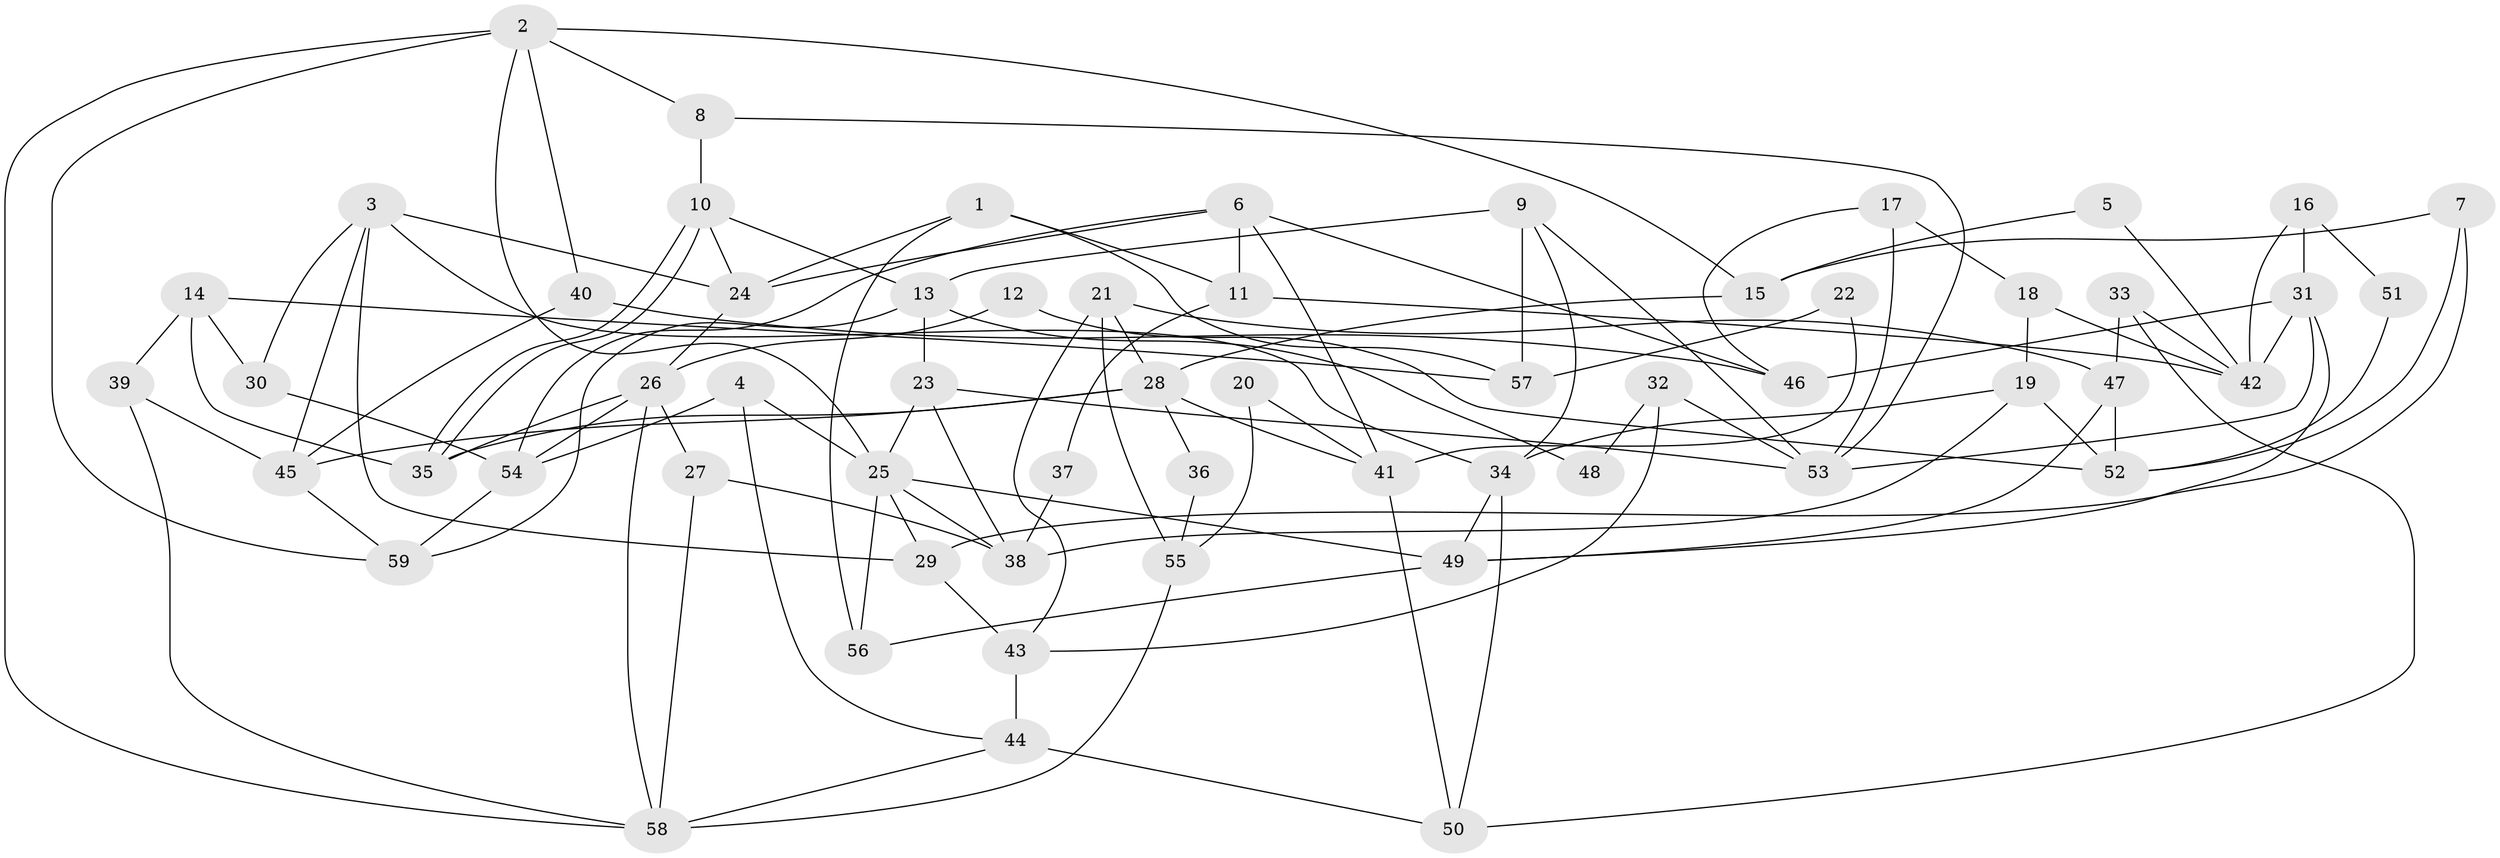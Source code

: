 // Generated by graph-tools (version 1.1) at 2025/15/03/09/25 04:15:06]
// undirected, 59 vertices, 118 edges
graph export_dot {
graph [start="1"]
  node [color=gray90,style=filled];
  1;
  2;
  3;
  4;
  5;
  6;
  7;
  8;
  9;
  10;
  11;
  12;
  13;
  14;
  15;
  16;
  17;
  18;
  19;
  20;
  21;
  22;
  23;
  24;
  25;
  26;
  27;
  28;
  29;
  30;
  31;
  32;
  33;
  34;
  35;
  36;
  37;
  38;
  39;
  40;
  41;
  42;
  43;
  44;
  45;
  46;
  47;
  48;
  49;
  50;
  51;
  52;
  53;
  54;
  55;
  56;
  57;
  58;
  59;
  1 -- 56;
  1 -- 24;
  1 -- 11;
  1 -- 57;
  2 -- 59;
  2 -- 58;
  2 -- 8;
  2 -- 15;
  2 -- 25;
  2 -- 40;
  3 -- 24;
  3 -- 34;
  3 -- 29;
  3 -- 30;
  3 -- 45;
  4 -- 54;
  4 -- 44;
  4 -- 25;
  5 -- 42;
  5 -- 15;
  6 -- 24;
  6 -- 46;
  6 -- 11;
  6 -- 41;
  6 -- 54;
  7 -- 29;
  7 -- 15;
  7 -- 52;
  8 -- 10;
  8 -- 53;
  9 -- 34;
  9 -- 57;
  9 -- 13;
  9 -- 53;
  10 -- 35;
  10 -- 35;
  10 -- 13;
  10 -- 24;
  11 -- 37;
  11 -- 42;
  12 -- 26;
  12 -- 52;
  13 -- 23;
  13 -- 48;
  13 -- 59;
  14 -- 35;
  14 -- 39;
  14 -- 30;
  14 -- 57;
  15 -- 28;
  16 -- 31;
  16 -- 42;
  16 -- 51;
  17 -- 46;
  17 -- 53;
  17 -- 18;
  18 -- 19;
  18 -- 42;
  19 -- 52;
  19 -- 38;
  19 -- 34;
  20 -- 41;
  20 -- 55;
  21 -- 28;
  21 -- 47;
  21 -- 43;
  21 -- 55;
  22 -- 41;
  22 -- 57;
  23 -- 25;
  23 -- 53;
  23 -- 38;
  24 -- 26;
  25 -- 29;
  25 -- 38;
  25 -- 49;
  25 -- 56;
  26 -- 27;
  26 -- 54;
  26 -- 35;
  26 -- 58;
  27 -- 58;
  27 -- 38;
  28 -- 45;
  28 -- 35;
  28 -- 36;
  28 -- 41;
  29 -- 43;
  30 -- 54;
  31 -- 42;
  31 -- 53;
  31 -- 46;
  31 -- 49;
  32 -- 53;
  32 -- 43;
  32 -- 48;
  33 -- 42;
  33 -- 50;
  33 -- 47;
  34 -- 49;
  34 -- 50;
  36 -- 55;
  37 -- 38;
  39 -- 58;
  39 -- 45;
  40 -- 45;
  40 -- 46;
  41 -- 50;
  43 -- 44;
  44 -- 50;
  44 -- 58;
  45 -- 59;
  47 -- 49;
  47 -- 52;
  49 -- 56;
  51 -- 52;
  54 -- 59;
  55 -- 58;
}
